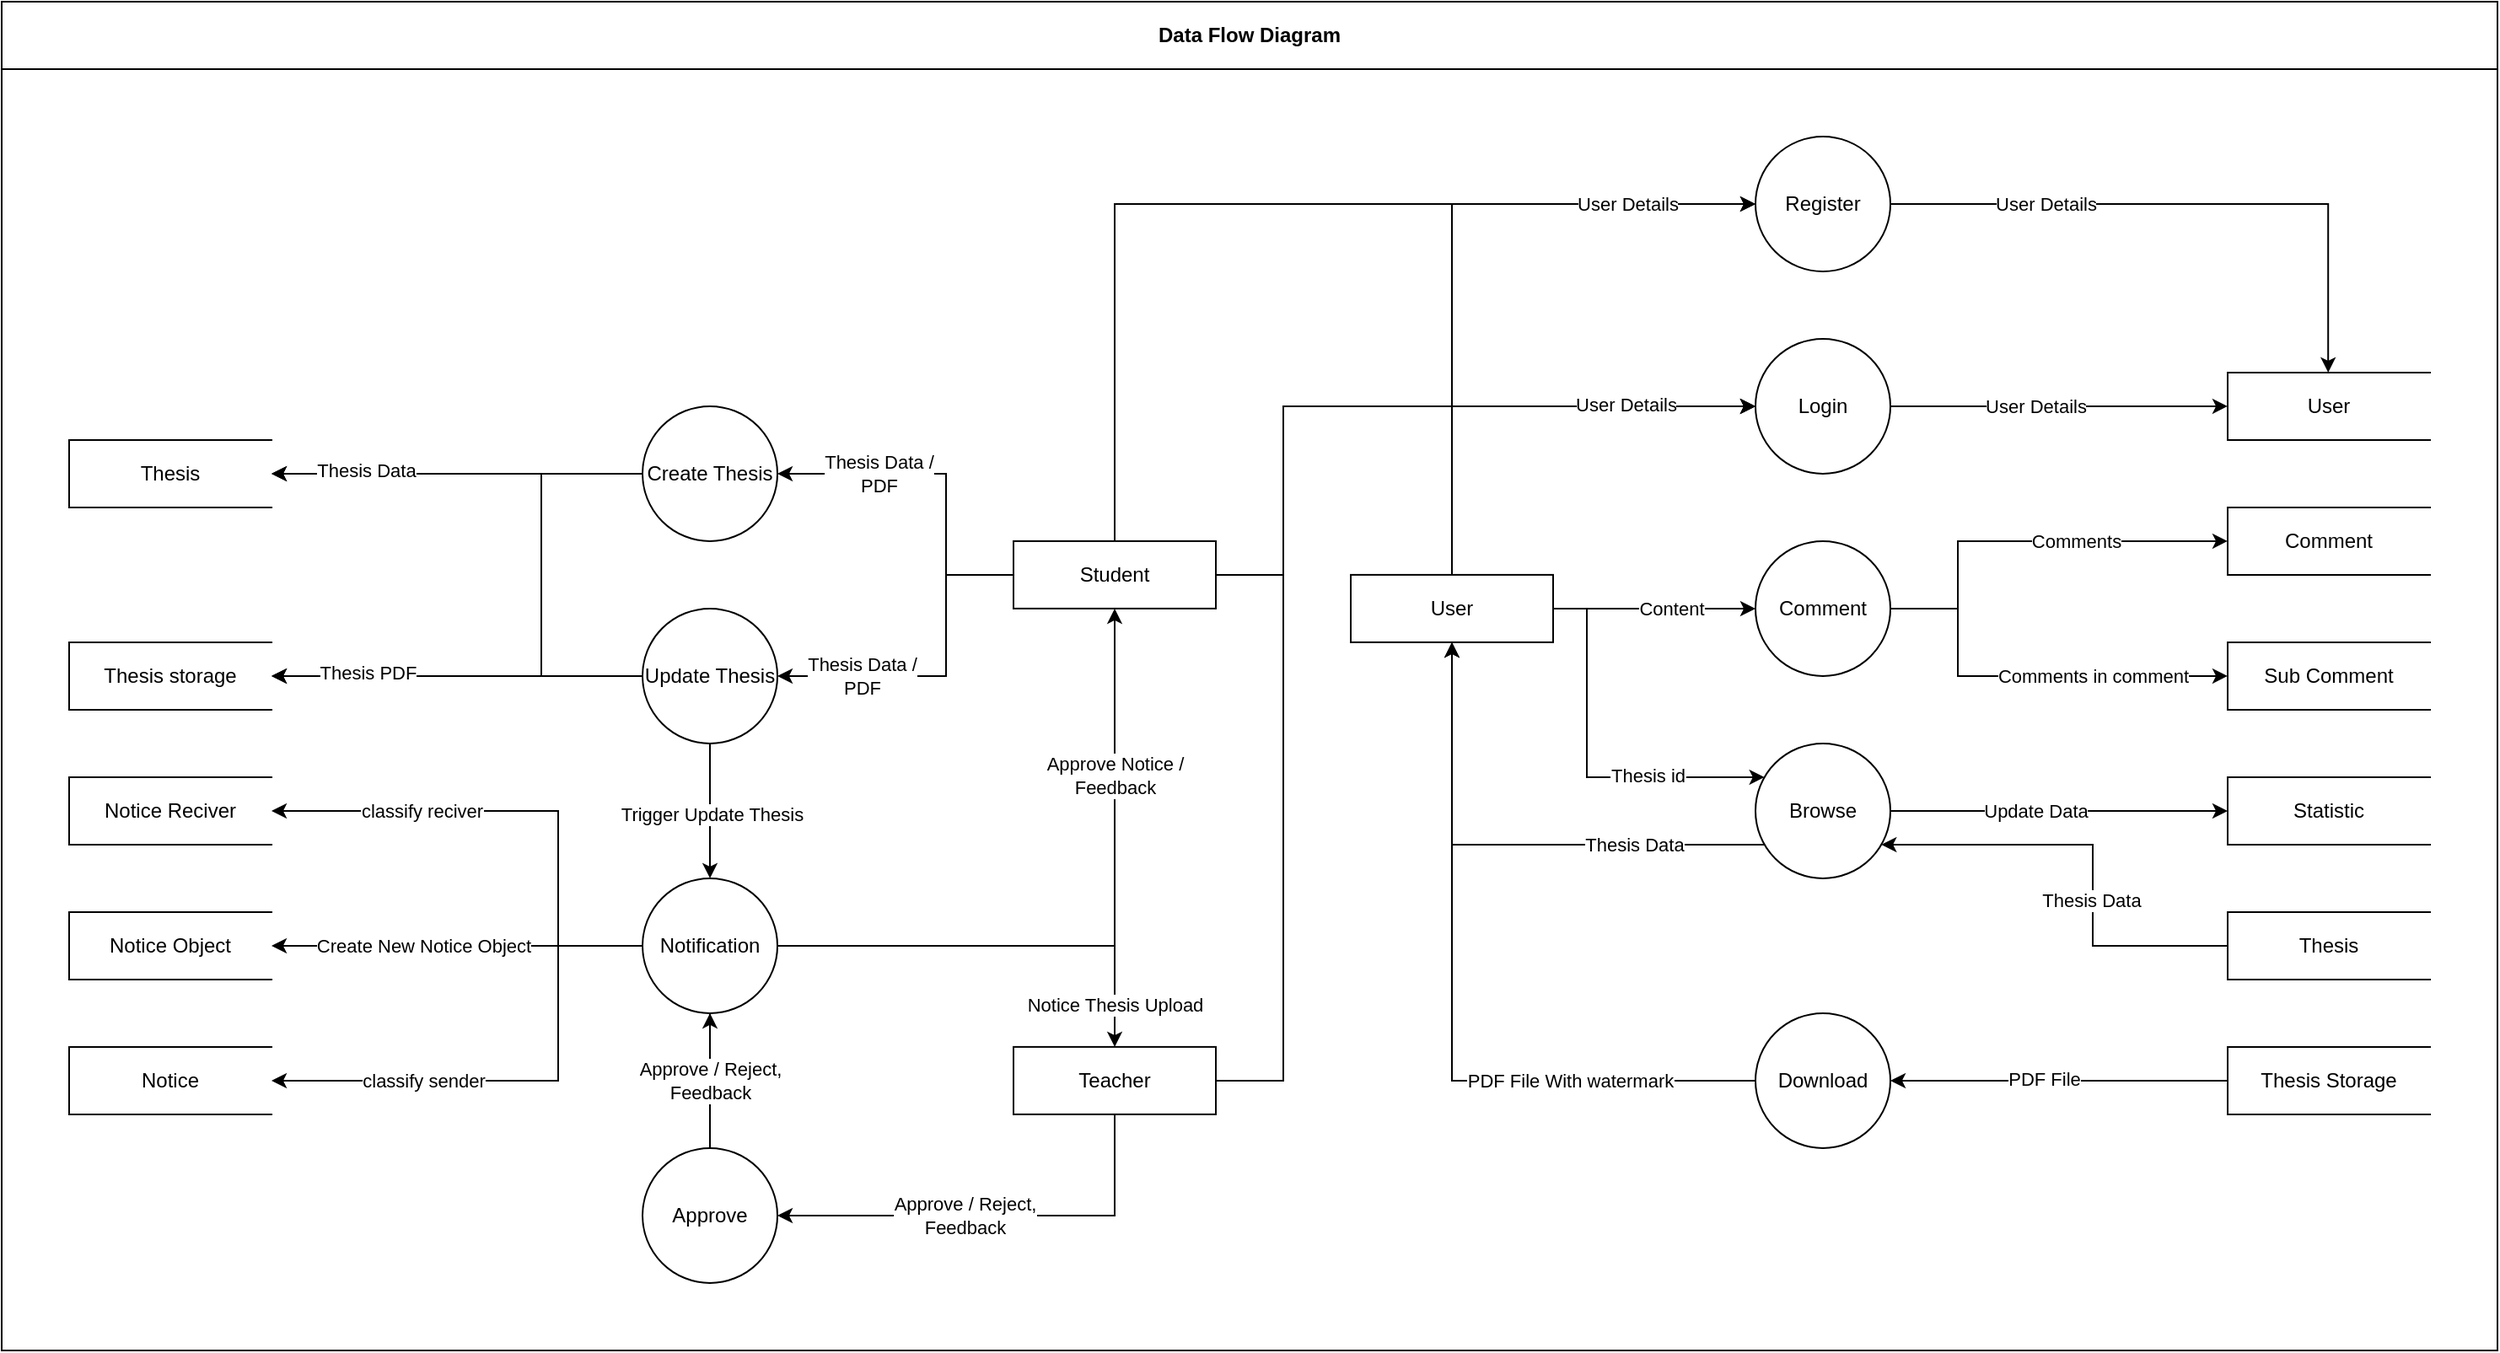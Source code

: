 <mxfile version="28.2.3">
  <diagram name="Page-1" id="c7558073-3199-34d8-9f00-42111426c3f3">
    <mxGraphModel dx="1773" dy="983" grid="1" gridSize="10" guides="1" tooltips="1" connect="1" arrows="1" fold="1" page="1" pageScale="1" pageWidth="1654" pageHeight="1169" background="none" math="0" shadow="0">
      <root>
        <mxCell id="0" />
        <mxCell id="1" parent="0" />
        <mxCell id="XStdR-fWvYOVHQd30nd--1" value="Data Flow Diagram" style="swimlane;whiteSpace=wrap;html=1;startSize=40;" parent="1" vertex="1">
          <mxGeometry x="40" y="40" width="1480" height="800" as="geometry" />
        </mxCell>
        <mxCell id="7RZN1QD17hf1BqCUszEa-97" style="edgeStyle=orthogonalEdgeStyle;rounded=0;orthogonalLoop=1;jettySize=auto;html=1;entryX=0;entryY=0.5;entryDx=0;entryDy=0;" parent="XStdR-fWvYOVHQd30nd--1" source="7RZN1QD17hf1BqCUszEa-96" edge="1">
          <mxGeometry relative="1" as="geometry">
            <mxPoint x="1040" y="239.95" as="targetPoint" />
            <Array as="points">
              <mxPoint x="860" y="239.95" />
            </Array>
          </mxGeometry>
        </mxCell>
        <mxCell id="7RZN1QD17hf1BqCUszEa-120" style="edgeStyle=orthogonalEdgeStyle;rounded=0;orthogonalLoop=1;jettySize=auto;html=1;" parent="XStdR-fWvYOVHQd30nd--1" source="7RZN1QD17hf1BqCUszEa-96" target="WwdV-Cqw8gRruMzyNpzs-3" edge="1">
          <mxGeometry relative="1" as="geometry">
            <Array as="points">
              <mxPoint x="990" y="359.95" />
              <mxPoint x="990" y="359.95" />
            </Array>
            <mxPoint x="1040" y="319.95" as="targetPoint" />
          </mxGeometry>
        </mxCell>
        <mxCell id="7RZN1QD17hf1BqCUszEa-134" value="Content" style="edgeLabel;html=1;align=center;verticalAlign=middle;resizable=0;points=[];" parent="7RZN1QD17hf1BqCUszEa-120" vertex="1" connectable="0">
          <mxGeometry x="0.168" relative="1" as="geometry">
            <mxPoint as="offset" />
          </mxGeometry>
        </mxCell>
        <mxCell id="7RZN1QD17hf1BqCUszEa-181" style="edgeStyle=orthogonalEdgeStyle;rounded=0;orthogonalLoop=1;jettySize=auto;html=1;" parent="XStdR-fWvYOVHQd30nd--1" source="7RZN1QD17hf1BqCUszEa-96" target="WwdV-Cqw8gRruMzyNpzs-5" edge="1">
          <mxGeometry relative="1" as="geometry">
            <Array as="points">
              <mxPoint x="940" y="359.95" />
              <mxPoint x="940" y="459.95" />
            </Array>
            <mxPoint x="1040" y="479.95" as="targetPoint" />
          </mxGeometry>
        </mxCell>
        <mxCell id="WwdV-Cqw8gRruMzyNpzs-17" value="Thesis id" style="edgeLabel;html=1;align=center;verticalAlign=middle;resizable=0;points=[];" parent="7RZN1QD17hf1BqCUszEa-181" vertex="1" connectable="0">
          <mxGeometry x="0.383" y="1" relative="1" as="geometry">
            <mxPoint as="offset" />
          </mxGeometry>
        </mxCell>
        <mxCell id="iDtOYdwV1yOVa_GgxvTx-16" style="edgeStyle=orthogonalEdgeStyle;rounded=0;orthogonalLoop=1;jettySize=auto;html=1;" edge="1" parent="XStdR-fWvYOVHQd30nd--1" source="7RZN1QD17hf1BqCUszEa-96" target="iDtOYdwV1yOVa_GgxvTx-14">
          <mxGeometry relative="1" as="geometry">
            <mxPoint x="971.6" y="160" as="targetPoint" />
            <Array as="points">
              <mxPoint x="859.6" y="120" />
            </Array>
          </mxGeometry>
        </mxCell>
        <mxCell id="7RZN1QD17hf1BqCUszEa-96" value="User" style="html=1;dashed=0;whiteSpace=wrap;rounded=0;" parent="XStdR-fWvYOVHQd30nd--1" vertex="1">
          <mxGeometry x="800" y="339.95" width="120" height="40" as="geometry" />
        </mxCell>
        <mxCell id="7RZN1QD17hf1BqCUszEa-109" style="edgeStyle=orthogonalEdgeStyle;rounded=0;orthogonalLoop=1;jettySize=auto;html=1;" parent="XStdR-fWvYOVHQd30nd--1" source="WwdV-Cqw8gRruMzyNpzs-2" target="7RZN1QD17hf1BqCUszEa-108" edge="1">
          <mxGeometry relative="1" as="geometry">
            <Array as="points" />
            <mxPoint x="1120" y="239.95" as="sourcePoint" />
          </mxGeometry>
        </mxCell>
        <mxCell id="7RZN1QD17hf1BqCUszEa-113" value="User Details" style="edgeLabel;html=1;align=center;verticalAlign=middle;resizable=0;points=[];" parent="7RZN1QD17hf1BqCUszEa-109" vertex="1" connectable="0">
          <mxGeometry x="-0.669" y="2" relative="1" as="geometry">
            <mxPoint x="53" y="2" as="offset" />
          </mxGeometry>
        </mxCell>
        <mxCell id="7RZN1QD17hf1BqCUszEa-117" style="edgeStyle=orthogonalEdgeStyle;rounded=0;orthogonalLoop=1;jettySize=auto;html=1;" parent="XStdR-fWvYOVHQd30nd--1" source="WwdV-Cqw8gRruMzyNpzs-3" target="7RZN1QD17hf1BqCUszEa-116" edge="1">
          <mxGeometry relative="1" as="geometry">
            <Array as="points">
              <mxPoint x="1160" y="359.95" />
              <mxPoint x="1160" y="399.95" />
            </Array>
            <mxPoint x="1160" y="319.979" as="sourcePoint" />
          </mxGeometry>
        </mxCell>
        <mxCell id="7RZN1QD17hf1BqCUszEa-118" value="Comments in comment" style="edgeLabel;html=1;align=center;verticalAlign=middle;resizable=0;points=[];" parent="7RZN1QD17hf1BqCUszEa-117" vertex="1" connectable="0">
          <mxGeometry x="0.234" y="-1" relative="1" as="geometry">
            <mxPoint x="12" y="-1" as="offset" />
          </mxGeometry>
        </mxCell>
        <mxCell id="7RZN1QD17hf1BqCUszEa-111" value="Comment" style="html=1;dashed=0;whiteSpace=wrap;shape=partialRectangle;right=0;" parent="XStdR-fWvYOVHQd30nd--1" vertex="1">
          <mxGeometry x="1320" y="299.95" width="120" height="40" as="geometry" />
        </mxCell>
        <mxCell id="7RZN1QD17hf1BqCUszEa-114" value="" style="edgeStyle=orthogonalEdgeStyle;rounded=0;orthogonalLoop=1;jettySize=auto;html=1;" parent="XStdR-fWvYOVHQd30nd--1" source="WwdV-Cqw8gRruMzyNpzs-3" target="7RZN1QD17hf1BqCUszEa-111" edge="1">
          <mxGeometry relative="1" as="geometry">
            <mxPoint x="1160" y="319.95" as="sourcePoint" />
            <Array as="points">
              <mxPoint x="1160" y="359.95" />
              <mxPoint x="1160" y="319.95" />
            </Array>
          </mxGeometry>
        </mxCell>
        <mxCell id="7RZN1QD17hf1BqCUszEa-115" value="Comments" style="edgeLabel;html=1;align=center;verticalAlign=middle;resizable=0;points=[];" parent="7RZN1QD17hf1BqCUszEa-114" vertex="1" connectable="0">
          <mxGeometry x="-0.224" y="1" relative="1" as="geometry">
            <mxPoint x="57" y="1" as="offset" />
          </mxGeometry>
        </mxCell>
        <mxCell id="7RZN1QD17hf1BqCUszEa-116" value="Sub Comment" style="html=1;dashed=0;whiteSpace=wrap;shape=partialRectangle;right=0;" parent="XStdR-fWvYOVHQd30nd--1" vertex="1">
          <mxGeometry x="1320" y="379.95" width="120" height="40" as="geometry" />
        </mxCell>
        <mxCell id="7RZN1QD17hf1BqCUszEa-126" style="edgeStyle=orthogonalEdgeStyle;rounded=0;orthogonalLoop=1;jettySize=auto;html=1;" parent="XStdR-fWvYOVHQd30nd--1" source="WwdV-Cqw8gRruMzyNpzs-19" target="7RZN1QD17hf1BqCUszEa-125" edge="1">
          <mxGeometry relative="1" as="geometry">
            <mxPoint x="440" y="339.95" as="sourcePoint" />
            <Array as="points">
              <mxPoint x="180" y="279.95" />
              <mxPoint x="180" y="279.95" />
            </Array>
          </mxGeometry>
        </mxCell>
        <mxCell id="7RZN1QD17hf1BqCUszEa-124" style="edgeStyle=orthogonalEdgeStyle;rounded=0;orthogonalLoop=1;jettySize=auto;html=1;" parent="XStdR-fWvYOVHQd30nd--1" source="7RZN1QD17hf1BqCUszEa-123" target="WwdV-Cqw8gRruMzyNpzs-19" edge="1">
          <mxGeometry relative="1" as="geometry">
            <mxPoint x="320" y="339.95" as="targetPoint" />
            <Array as="points">
              <mxPoint x="560" y="339.95" />
              <mxPoint x="560" y="279.95" />
            </Array>
          </mxGeometry>
        </mxCell>
        <mxCell id="7RZN1QD17hf1BqCUszEa-128" value="Thesis Data /&lt;div&gt;PDF&lt;/div&gt;" style="edgeLabel;html=1;align=center;verticalAlign=middle;resizable=0;points=[];" parent="7RZN1QD17hf1BqCUszEa-124" vertex="1" connectable="0">
          <mxGeometry x="-0.186" y="3" relative="1" as="geometry">
            <mxPoint x="-37" y="-19" as="offset" />
          </mxGeometry>
        </mxCell>
        <mxCell id="7RZN1QD17hf1BqCUszEa-136" style="edgeStyle=orthogonalEdgeStyle;rounded=0;orthogonalLoop=1;jettySize=auto;html=1;" parent="XStdR-fWvYOVHQd30nd--1" source="7RZN1QD17hf1BqCUszEa-123" target="WwdV-Cqw8gRruMzyNpzs-20" edge="1">
          <mxGeometry relative="1" as="geometry">
            <Array as="points">
              <mxPoint x="560" y="339.95" />
              <mxPoint x="560" y="399.95" />
            </Array>
            <mxPoint x="320" y="419.95" as="targetPoint" />
          </mxGeometry>
        </mxCell>
        <mxCell id="7RZN1QD17hf1BqCUszEa-137" value="Thesis Data /&lt;div&gt;PDF&lt;/div&gt;" style="edgeLabel;html=1;align=center;verticalAlign=middle;resizable=0;points=[];" parent="7RZN1QD17hf1BqCUszEa-136" vertex="1" connectable="0">
          <mxGeometry x="0.372" y="-4" relative="1" as="geometry">
            <mxPoint x="-13" y="4" as="offset" />
          </mxGeometry>
        </mxCell>
        <mxCell id="iDtOYdwV1yOVa_GgxvTx-10" style="edgeStyle=orthogonalEdgeStyle;rounded=0;orthogonalLoop=1;jettySize=auto;html=1;" edge="1" parent="XStdR-fWvYOVHQd30nd--1" source="7RZN1QD17hf1BqCUszEa-123" target="WwdV-Cqw8gRruMzyNpzs-2">
          <mxGeometry relative="1" as="geometry">
            <Array as="points">
              <mxPoint x="760" y="340" />
              <mxPoint x="760" y="240" />
            </Array>
          </mxGeometry>
        </mxCell>
        <mxCell id="iDtOYdwV1yOVa_GgxvTx-15" style="edgeStyle=orthogonalEdgeStyle;rounded=0;orthogonalLoop=1;jettySize=auto;html=1;" edge="1" parent="XStdR-fWvYOVHQd30nd--1" source="7RZN1QD17hf1BqCUszEa-123" target="iDtOYdwV1yOVa_GgxvTx-14">
          <mxGeometry relative="1" as="geometry">
            <mxPoint x="1110" y="160" as="targetPoint" />
            <Array as="points">
              <mxPoint x="660" y="120" />
            </Array>
          </mxGeometry>
        </mxCell>
        <mxCell id="iDtOYdwV1yOVa_GgxvTx-21" value="User Details" style="edgeLabel;html=1;align=center;verticalAlign=middle;resizable=0;points=[];" vertex="1" connectable="0" parent="iDtOYdwV1yOVa_GgxvTx-15">
          <mxGeometry x="0.669" relative="1" as="geometry">
            <mxPoint x="20" as="offset" />
          </mxGeometry>
        </mxCell>
        <mxCell id="7RZN1QD17hf1BqCUszEa-123" value="Student" style="html=1;dashed=0;whiteSpace=wrap;rounded=0;" parent="XStdR-fWvYOVHQd30nd--1" vertex="1">
          <mxGeometry x="600" y="319.95" width="120" height="40" as="geometry" />
        </mxCell>
        <mxCell id="7RZN1QD17hf1BqCUszEa-125" value="Thesis" style="html=1;dashed=0;whiteSpace=wrap;shape=partialRectangle;right=0;" parent="XStdR-fWvYOVHQd30nd--1" vertex="1">
          <mxGeometry x="40" y="259.95" width="120" height="40" as="geometry" />
        </mxCell>
        <mxCell id="7RZN1QD17hf1BqCUszEa-138" style="edgeStyle=orthogonalEdgeStyle;rounded=0;orthogonalLoop=1;jettySize=auto;html=1;" parent="XStdR-fWvYOVHQd30nd--1" source="WwdV-Cqw8gRruMzyNpzs-20" target="7RZN1QD17hf1BqCUszEa-125" edge="1">
          <mxGeometry relative="1" as="geometry">
            <Array as="points">
              <mxPoint x="320" y="399.95" />
              <mxPoint x="320" y="279.95" />
            </Array>
            <mxPoint x="440" y="419.95" as="sourcePoint" />
          </mxGeometry>
        </mxCell>
        <mxCell id="iDtOYdwV1yOVa_GgxvTx-9" value="Thesis Data" style="edgeLabel;html=1;align=center;verticalAlign=middle;resizable=0;points=[];" vertex="1" connectable="0" parent="7RZN1QD17hf1BqCUszEa-138">
          <mxGeometry x="0.673" y="-2" relative="1" as="geometry">
            <mxPoint as="offset" />
          </mxGeometry>
        </mxCell>
        <mxCell id="7RZN1QD17hf1BqCUszEa-153" style="edgeStyle=orthogonalEdgeStyle;rounded=0;orthogonalLoop=1;jettySize=auto;html=1;" parent="XStdR-fWvYOVHQd30nd--1" edge="1" source="WwdV-Cqw8gRruMzyNpzs-20">
          <mxGeometry relative="1" as="geometry">
            <mxPoint x="420" y="519.95" as="targetPoint" />
            <Array as="points" />
            <mxPoint x="380" y="439.95" as="sourcePoint" />
          </mxGeometry>
        </mxCell>
        <mxCell id="7RZN1QD17hf1BqCUszEa-154" value="Trigger Update Thesis" style="edgeLabel;html=1;align=center;verticalAlign=middle;resizable=0;points=[];" parent="7RZN1QD17hf1BqCUszEa-153" vertex="1" connectable="0">
          <mxGeometry x="0.081" y="-1" relative="1" as="geometry">
            <mxPoint x="1" y="-1" as="offset" />
          </mxGeometry>
        </mxCell>
        <mxCell id="7RZN1QD17hf1BqCUszEa-157" style="edgeStyle=orthogonalEdgeStyle;rounded=0;orthogonalLoop=1;jettySize=auto;html=1;" parent="XStdR-fWvYOVHQd30nd--1" source="iDtOYdwV1yOVa_GgxvTx-23" target="7RZN1QD17hf1BqCUszEa-156" edge="1">
          <mxGeometry relative="1" as="geometry">
            <mxPoint x="480" y="549.947" as="sourcePoint" />
            <Array as="points">
              <mxPoint x="660" y="560" />
            </Array>
          </mxGeometry>
        </mxCell>
        <mxCell id="7RZN1QD17hf1BqCUszEa-158" value="Notice Thesis Upload" style="edgeLabel;html=1;align=center;verticalAlign=middle;resizable=0;points=[];" parent="7RZN1QD17hf1BqCUszEa-157" vertex="1" connectable="0">
          <mxGeometry x="0.674" y="-1" relative="1" as="geometry">
            <mxPoint x="1" y="17" as="offset" />
          </mxGeometry>
        </mxCell>
        <mxCell id="7RZN1QD17hf1BqCUszEa-164" style="edgeStyle=orthogonalEdgeStyle;rounded=0;orthogonalLoop=1;jettySize=auto;html=1;" parent="XStdR-fWvYOVHQd30nd--1" source="iDtOYdwV1yOVa_GgxvTx-23" target="7RZN1QD17hf1BqCUszEa-163" edge="1">
          <mxGeometry relative="1" as="geometry">
            <mxPoint x="360" y="539.95" as="sourcePoint" />
          </mxGeometry>
        </mxCell>
        <mxCell id="7RZN1QD17hf1BqCUszEa-165" value="Create New Notice Object" style="edgeLabel;html=1;align=center;verticalAlign=middle;resizable=0;points=[];" parent="7RZN1QD17hf1BqCUszEa-164" vertex="1" connectable="0">
          <mxGeometry x="-0.038" y="2" relative="1" as="geometry">
            <mxPoint x="-24" y="-2" as="offset" />
          </mxGeometry>
        </mxCell>
        <mxCell id="7RZN1QD17hf1BqCUszEa-166" style="edgeStyle=orthogonalEdgeStyle;rounded=0;orthogonalLoop=1;jettySize=auto;html=1;" parent="XStdR-fWvYOVHQd30nd--1" source="iDtOYdwV1yOVa_GgxvTx-23" target="7RZN1QD17hf1BqCUszEa-168" edge="1">
          <mxGeometry relative="1" as="geometry">
            <mxPoint x="800" y="99.95" as="targetPoint" />
            <mxPoint x="360" y="539.947" as="sourcePoint" />
            <Array as="points">
              <mxPoint x="330" y="560" />
              <mxPoint x="330" y="480" />
            </Array>
          </mxGeometry>
        </mxCell>
        <mxCell id="7RZN1QD17hf1BqCUszEa-170" value="classify reciver" style="edgeLabel;html=1;align=center;verticalAlign=middle;resizable=0;points=[];" parent="7RZN1QD17hf1BqCUszEa-166" vertex="1" connectable="0">
          <mxGeometry x="0.688" y="-1" relative="1" as="geometry">
            <mxPoint x="42" y="1" as="offset" />
          </mxGeometry>
        </mxCell>
        <mxCell id="7RZN1QD17hf1BqCUszEa-169" style="edgeStyle=orthogonalEdgeStyle;rounded=0;orthogonalLoop=1;jettySize=auto;html=1;" parent="XStdR-fWvYOVHQd30nd--1" source="iDtOYdwV1yOVa_GgxvTx-23" target="7RZN1QD17hf1BqCUszEa-167" edge="1">
          <mxGeometry relative="1" as="geometry">
            <mxPoint x="360" y="539.947" as="sourcePoint" />
            <Array as="points">
              <mxPoint x="330" y="560" />
              <mxPoint x="330" y="640" />
            </Array>
          </mxGeometry>
        </mxCell>
        <mxCell id="7RZN1QD17hf1BqCUszEa-172" value="classify sender" style="edgeLabel;html=1;align=center;verticalAlign=middle;resizable=0;points=[];" parent="7RZN1QD17hf1BqCUszEa-169" vertex="1" connectable="0">
          <mxGeometry x="0.683" y="2" relative="1" as="geometry">
            <mxPoint x="42" y="-2" as="offset" />
          </mxGeometry>
        </mxCell>
        <mxCell id="7RZN1QD17hf1BqCUszEa-175" style="edgeStyle=orthogonalEdgeStyle;rounded=0;orthogonalLoop=1;jettySize=auto;html=1;" parent="XStdR-fWvYOVHQd30nd--1" source="iDtOYdwV1yOVa_GgxvTx-23" target="7RZN1QD17hf1BqCUszEa-123" edge="1">
          <mxGeometry relative="1" as="geometry">
            <mxPoint x="480" y="529.947" as="sourcePoint" />
            <Array as="points">
              <mxPoint x="660" y="560" />
            </Array>
          </mxGeometry>
        </mxCell>
        <mxCell id="7RZN1QD17hf1BqCUszEa-176" value="Approve Notice /&lt;div&gt;Feedback&lt;/div&gt;" style="edgeLabel;html=1;align=center;verticalAlign=middle;resizable=0;points=[];" parent="7RZN1QD17hf1BqCUszEa-175" vertex="1" connectable="0">
          <mxGeometry x="0.049" relative="1" as="geometry">
            <mxPoint y="-91" as="offset" />
          </mxGeometry>
        </mxCell>
        <mxCell id="7RZN1QD17hf1BqCUszEa-160" style="edgeStyle=orthogonalEdgeStyle;rounded=0;orthogonalLoop=1;jettySize=auto;html=1;" parent="XStdR-fWvYOVHQd30nd--1" source="7RZN1QD17hf1BqCUszEa-156" target="iDtOYdwV1yOVa_GgxvTx-24" edge="1">
          <mxGeometry relative="1" as="geometry">
            <mxPoint x="480" y="760" as="targetPoint" />
            <Array as="points">
              <mxPoint x="660" y="720" />
            </Array>
          </mxGeometry>
        </mxCell>
        <mxCell id="7RZN1QD17hf1BqCUszEa-161" value="Approve / Reject,&lt;div&gt;Feedback&lt;/div&gt;" style="edgeLabel;html=1;align=center;verticalAlign=middle;resizable=0;points=[];" parent="7RZN1QD17hf1BqCUszEa-160" vertex="1" connectable="0">
          <mxGeometry x="-0.093" y="-1" relative="1" as="geometry">
            <mxPoint x="-31" y="1" as="offset" />
          </mxGeometry>
        </mxCell>
        <mxCell id="iDtOYdwV1yOVa_GgxvTx-19" style="edgeStyle=orthogonalEdgeStyle;rounded=0;orthogonalLoop=1;jettySize=auto;html=1;" edge="1" parent="XStdR-fWvYOVHQd30nd--1" source="7RZN1QD17hf1BqCUszEa-156" target="WwdV-Cqw8gRruMzyNpzs-2">
          <mxGeometry relative="1" as="geometry">
            <Array as="points">
              <mxPoint x="760" y="640" />
              <mxPoint x="760" y="240" />
            </Array>
          </mxGeometry>
        </mxCell>
        <mxCell id="iDtOYdwV1yOVa_GgxvTx-20" value="User Details" style="edgeLabel;html=1;align=center;verticalAlign=middle;resizable=0;points=[];" vertex="1" connectable="0" parent="iDtOYdwV1yOVa_GgxvTx-19">
          <mxGeometry x="0.785" y="1" relative="1" as="geometry">
            <mxPoint as="offset" />
          </mxGeometry>
        </mxCell>
        <mxCell id="7RZN1QD17hf1BqCUszEa-156" value="Teacher" style="html=1;dashed=0;whiteSpace=wrap;rounded=0;" parent="XStdR-fWvYOVHQd30nd--1" vertex="1">
          <mxGeometry x="600" y="619.95" width="120" height="40" as="geometry" />
        </mxCell>
        <mxCell id="7RZN1QD17hf1BqCUszEa-173" style="edgeStyle=orthogonalEdgeStyle;rounded=0;orthogonalLoop=1;jettySize=auto;html=1;" parent="XStdR-fWvYOVHQd30nd--1" source="iDtOYdwV1yOVa_GgxvTx-23" edge="1">
          <mxGeometry relative="1" as="geometry">
            <mxPoint x="420" y="559.95" as="targetPoint" />
          </mxGeometry>
        </mxCell>
        <mxCell id="7RZN1QD17hf1BqCUszEa-163" value="Notice Object" style="html=1;dashed=0;whiteSpace=wrap;shape=partialRectangle;right=0;" parent="XStdR-fWvYOVHQd30nd--1" vertex="1">
          <mxGeometry x="40" y="539.95" width="120" height="40" as="geometry" />
        </mxCell>
        <mxCell id="7RZN1QD17hf1BqCUszEa-167" value="Notice" style="html=1;dashed=0;whiteSpace=wrap;shape=partialRectangle;right=0;" parent="XStdR-fWvYOVHQd30nd--1" vertex="1">
          <mxGeometry x="40" y="619.95" width="120" height="40" as="geometry" />
        </mxCell>
        <mxCell id="7RZN1QD17hf1BqCUszEa-168" value="Notice Reciver" style="html=1;dashed=0;whiteSpace=wrap;shape=partialRectangle;right=0;" parent="XStdR-fWvYOVHQd30nd--1" vertex="1">
          <mxGeometry x="40" y="459.95" width="120" height="40" as="geometry" />
        </mxCell>
        <mxCell id="7RZN1QD17hf1BqCUszEa-179" style="edgeStyle=orthogonalEdgeStyle;rounded=0;orthogonalLoop=1;jettySize=auto;html=1;" parent="XStdR-fWvYOVHQd30nd--1" source="WwdV-Cqw8gRruMzyNpzs-5" target="7RZN1QD17hf1BqCUszEa-178" edge="1">
          <mxGeometry relative="1" as="geometry">
            <mxPoint x="1160" y="479.95" as="sourcePoint" />
            <Array as="points">
              <mxPoint x="1220" y="479.95" />
              <mxPoint x="1220" y="479.95" />
            </Array>
          </mxGeometry>
        </mxCell>
        <mxCell id="7RZN1QD17hf1BqCUszEa-180" value="Update Data" style="edgeLabel;html=1;align=center;verticalAlign=middle;resizable=0;points=[];" parent="7RZN1QD17hf1BqCUszEa-179" vertex="1" connectable="0">
          <mxGeometry x="-0.139" y="2" relative="1" as="geometry">
            <mxPoint y="2" as="offset" />
          </mxGeometry>
        </mxCell>
        <mxCell id="7RZN1QD17hf1BqCUszEa-178" value="Statistic" style="html=1;dashed=0;whiteSpace=wrap;shape=partialRectangle;right=0;" parent="XStdR-fWvYOVHQd30nd--1" vertex="1">
          <mxGeometry x="1320" y="459.95" width="120" height="40" as="geometry" />
        </mxCell>
        <mxCell id="7RZN1QD17hf1BqCUszEa-190" style="edgeStyle=orthogonalEdgeStyle;rounded=0;orthogonalLoop=1;jettySize=auto;html=1;entryX=0.5;entryY=1;entryDx=0;entryDy=0;" parent="XStdR-fWvYOVHQd30nd--1" source="WwdV-Cqw8gRruMzyNpzs-6" target="7RZN1QD17hf1BqCUszEa-96" edge="1">
          <mxGeometry relative="1" as="geometry">
            <mxPoint x="1040" y="640.95" as="sourcePoint" />
          </mxGeometry>
        </mxCell>
        <mxCell id="7RZN1QD17hf1BqCUszEa-191" value="PDF File With watermark" style="edgeLabel;html=1;align=center;verticalAlign=middle;resizable=0;points=[];" parent="7RZN1QD17hf1BqCUszEa-190" vertex="1" connectable="0">
          <mxGeometry x="-0.361" y="1" relative="1" as="geometry">
            <mxPoint x="30" y="-1" as="offset" />
          </mxGeometry>
        </mxCell>
        <mxCell id="7RZN1QD17hf1BqCUszEa-108" value="User" style="html=1;dashed=0;whiteSpace=wrap;shape=partialRectangle;right=0;" parent="XStdR-fWvYOVHQd30nd--1" vertex="1">
          <mxGeometry x="1320" y="219.95" width="120" height="40" as="geometry" />
        </mxCell>
        <mxCell id="WwdV-Cqw8gRruMzyNpzs-2" value="Login" style="ellipse;whiteSpace=wrap;html=1;aspect=fixed;" parent="XStdR-fWvYOVHQd30nd--1" vertex="1">
          <mxGeometry x="1040" y="199.95" width="80" height="80" as="geometry" />
        </mxCell>
        <mxCell id="WwdV-Cqw8gRruMzyNpzs-3" value="Comment" style="ellipse;whiteSpace=wrap;html=1;aspect=fixed;" parent="XStdR-fWvYOVHQd30nd--1" vertex="1">
          <mxGeometry x="1040" y="319.95" width="80" height="80" as="geometry" />
        </mxCell>
        <mxCell id="WwdV-Cqw8gRruMzyNpzs-11" style="edgeStyle=orthogonalEdgeStyle;rounded=0;orthogonalLoop=1;jettySize=auto;html=1;" parent="XStdR-fWvYOVHQd30nd--1" source="WwdV-Cqw8gRruMzyNpzs-5" target="7RZN1QD17hf1BqCUszEa-96" edge="1">
          <mxGeometry relative="1" as="geometry">
            <Array as="points">
              <mxPoint x="860" y="499.95" />
            </Array>
          </mxGeometry>
        </mxCell>
        <mxCell id="WwdV-Cqw8gRruMzyNpzs-12" value="Thesis Data" style="edgeLabel;html=1;align=center;verticalAlign=middle;resizable=0;points=[];" parent="WwdV-Cqw8gRruMzyNpzs-11" vertex="1" connectable="0">
          <mxGeometry x="-0.41" y="2" relative="1" as="geometry">
            <mxPoint x="12" y="-2" as="offset" />
          </mxGeometry>
        </mxCell>
        <mxCell id="WwdV-Cqw8gRruMzyNpzs-5" value="Browse" style="ellipse;whiteSpace=wrap;html=1;aspect=fixed;" parent="XStdR-fWvYOVHQd30nd--1" vertex="1">
          <mxGeometry x="1040" y="439.95" width="80" height="80" as="geometry" />
        </mxCell>
        <mxCell id="WwdV-Cqw8gRruMzyNpzs-6" value="Download" style="ellipse;whiteSpace=wrap;html=1;aspect=fixed;" parent="XStdR-fWvYOVHQd30nd--1" vertex="1">
          <mxGeometry x="1040" y="599.95" width="80" height="80" as="geometry" />
        </mxCell>
        <mxCell id="WwdV-Cqw8gRruMzyNpzs-9" style="edgeStyle=orthogonalEdgeStyle;rounded=0;orthogonalLoop=1;jettySize=auto;html=1;" parent="XStdR-fWvYOVHQd30nd--1" source="WwdV-Cqw8gRruMzyNpzs-8" target="WwdV-Cqw8gRruMzyNpzs-5" edge="1">
          <mxGeometry relative="1" as="geometry">
            <mxPoint x="1150" y="549.95" as="targetPoint" />
            <Array as="points">
              <mxPoint x="1240" y="559.95" />
              <mxPoint x="1240" y="499.95" />
            </Array>
          </mxGeometry>
        </mxCell>
        <mxCell id="WwdV-Cqw8gRruMzyNpzs-10" value="Thesis Data" style="edgeLabel;html=1;align=center;verticalAlign=middle;resizable=0;points=[];" parent="WwdV-Cqw8gRruMzyNpzs-9" vertex="1" connectable="0">
          <mxGeometry x="-0.191" y="1" relative="1" as="geometry">
            <mxPoint as="offset" />
          </mxGeometry>
        </mxCell>
        <mxCell id="WwdV-Cqw8gRruMzyNpzs-8" value="Thesis" style="html=1;dashed=0;whiteSpace=wrap;shape=partialRectangle;right=0;" parent="XStdR-fWvYOVHQd30nd--1" vertex="1">
          <mxGeometry x="1320" y="539.95" width="120" height="40" as="geometry" />
        </mxCell>
        <mxCell id="WwdV-Cqw8gRruMzyNpzs-14" style="edgeStyle=orthogonalEdgeStyle;rounded=0;orthogonalLoop=1;jettySize=auto;html=1;" parent="XStdR-fWvYOVHQd30nd--1" source="WwdV-Cqw8gRruMzyNpzs-13" target="WwdV-Cqw8gRruMzyNpzs-6" edge="1">
          <mxGeometry relative="1" as="geometry">
            <mxPoint x="1120" y="639.95" as="targetPoint" />
          </mxGeometry>
        </mxCell>
        <mxCell id="WwdV-Cqw8gRruMzyNpzs-15" value="PDF File" style="edgeLabel;html=1;align=center;verticalAlign=middle;resizable=0;points=[];" parent="WwdV-Cqw8gRruMzyNpzs-14" vertex="1" connectable="0">
          <mxGeometry x="0.093" y="-1" relative="1" as="geometry">
            <mxPoint as="offset" />
          </mxGeometry>
        </mxCell>
        <mxCell id="WwdV-Cqw8gRruMzyNpzs-13" value="Thesis Storage" style="html=1;dashed=0;whiteSpace=wrap;shape=partialRectangle;right=0;" parent="XStdR-fWvYOVHQd30nd--1" vertex="1">
          <mxGeometry x="1320" y="619.95" width="120" height="40" as="geometry" />
        </mxCell>
        <mxCell id="iDtOYdwV1yOVa_GgxvTx-6" style="edgeStyle=orthogonalEdgeStyle;rounded=0;orthogonalLoop=1;jettySize=auto;html=1;" edge="1" parent="XStdR-fWvYOVHQd30nd--1" source="WwdV-Cqw8gRruMzyNpzs-19" target="iDtOYdwV1yOVa_GgxvTx-5">
          <mxGeometry relative="1" as="geometry">
            <Array as="points">
              <mxPoint x="320" y="279.95" />
              <mxPoint x="320" y="399.95" />
            </Array>
          </mxGeometry>
        </mxCell>
        <mxCell id="WwdV-Cqw8gRruMzyNpzs-19" value="Create Thesis" style="ellipse;whiteSpace=wrap;html=1;aspect=fixed;" parent="XStdR-fWvYOVHQd30nd--1" vertex="1">
          <mxGeometry x="380" y="239.95" width="80" height="80" as="geometry" />
        </mxCell>
        <mxCell id="iDtOYdwV1yOVa_GgxvTx-7" style="edgeStyle=orthogonalEdgeStyle;rounded=0;orthogonalLoop=1;jettySize=auto;html=1;" edge="1" parent="XStdR-fWvYOVHQd30nd--1" source="WwdV-Cqw8gRruMzyNpzs-20" target="iDtOYdwV1yOVa_GgxvTx-5">
          <mxGeometry relative="1" as="geometry">
            <Array as="points">
              <mxPoint x="210" y="399.95" />
              <mxPoint x="210" y="399.95" />
            </Array>
          </mxGeometry>
        </mxCell>
        <mxCell id="iDtOYdwV1yOVa_GgxvTx-8" value="Thesis PDF" style="edgeLabel;html=1;align=center;verticalAlign=middle;resizable=0;points=[];" vertex="1" connectable="0" parent="iDtOYdwV1yOVa_GgxvTx-7">
          <mxGeometry x="0.488" y="-2" relative="1" as="geometry">
            <mxPoint as="offset" />
          </mxGeometry>
        </mxCell>
        <mxCell id="WwdV-Cqw8gRruMzyNpzs-20" value="Update Thesis" style="ellipse;whiteSpace=wrap;html=1;aspect=fixed;" parent="XStdR-fWvYOVHQd30nd--1" vertex="1">
          <mxGeometry x="380" y="359.95" width="80" height="80" as="geometry" />
        </mxCell>
        <mxCell id="iDtOYdwV1yOVa_GgxvTx-5" value="Thesis storage" style="html=1;dashed=0;whiteSpace=wrap;shape=partialRectangle;right=0;" vertex="1" parent="XStdR-fWvYOVHQd30nd--1">
          <mxGeometry x="40" y="379.95" width="120" height="40" as="geometry" />
        </mxCell>
        <mxCell id="iDtOYdwV1yOVa_GgxvTx-17" style="edgeStyle=orthogonalEdgeStyle;rounded=0;orthogonalLoop=1;jettySize=auto;html=1;" edge="1" parent="XStdR-fWvYOVHQd30nd--1" source="iDtOYdwV1yOVa_GgxvTx-14" target="7RZN1QD17hf1BqCUszEa-108">
          <mxGeometry relative="1" as="geometry">
            <mxPoint x="1231.6" y="150" as="sourcePoint" />
            <Array as="points">
              <mxPoint x="1379.6" y="120" />
            </Array>
          </mxGeometry>
        </mxCell>
        <mxCell id="iDtOYdwV1yOVa_GgxvTx-22" value="User Details" style="edgeLabel;html=1;align=center;verticalAlign=middle;resizable=0;points=[];" vertex="1" connectable="0" parent="iDtOYdwV1yOVa_GgxvTx-17">
          <mxGeometry x="-0.333" y="-3" relative="1" as="geometry">
            <mxPoint x="-28" y="-3" as="offset" />
          </mxGeometry>
        </mxCell>
        <mxCell id="iDtOYdwV1yOVa_GgxvTx-14" value="Register" style="ellipse;whiteSpace=wrap;html=1;aspect=fixed;" vertex="1" parent="XStdR-fWvYOVHQd30nd--1">
          <mxGeometry x="1040" y="80" width="80" height="80" as="geometry" />
        </mxCell>
        <mxCell id="iDtOYdwV1yOVa_GgxvTx-24" value="Approve" style="ellipse;whiteSpace=wrap;html=1;aspect=fixed;" vertex="1" parent="XStdR-fWvYOVHQd30nd--1">
          <mxGeometry x="380" y="679.95" width="80" height="80" as="geometry" />
        </mxCell>
        <mxCell id="iDtOYdwV1yOVa_GgxvTx-25" value="" style="edgeStyle=orthogonalEdgeStyle;rounded=0;orthogonalLoop=1;jettySize=auto;html=1;" edge="1" parent="XStdR-fWvYOVHQd30nd--1" source="iDtOYdwV1yOVa_GgxvTx-24" target="iDtOYdwV1yOVa_GgxvTx-23">
          <mxGeometry relative="1" as="geometry">
            <mxPoint x="460" y="599.95" as="targetPoint" />
            <mxPoint x="420" y="740" as="sourcePoint" />
          </mxGeometry>
        </mxCell>
        <mxCell id="iDtOYdwV1yOVa_GgxvTx-26" value="Approve / Reject,&lt;div&gt;Feedback&lt;/div&gt;" style="edgeLabel;html=1;align=center;verticalAlign=middle;resizable=0;points=[];" vertex="1" connectable="0" parent="iDtOYdwV1yOVa_GgxvTx-25">
          <mxGeometry x="-0.327" y="-1" relative="1" as="geometry">
            <mxPoint x="-1" y="-13" as="offset" />
          </mxGeometry>
        </mxCell>
        <mxCell id="iDtOYdwV1yOVa_GgxvTx-23" value="Notification" style="ellipse;whiteSpace=wrap;html=1;aspect=fixed;" vertex="1" parent="XStdR-fWvYOVHQd30nd--1">
          <mxGeometry x="380" y="519.95" width="80" height="80" as="geometry" />
        </mxCell>
      </root>
    </mxGraphModel>
  </diagram>
</mxfile>
